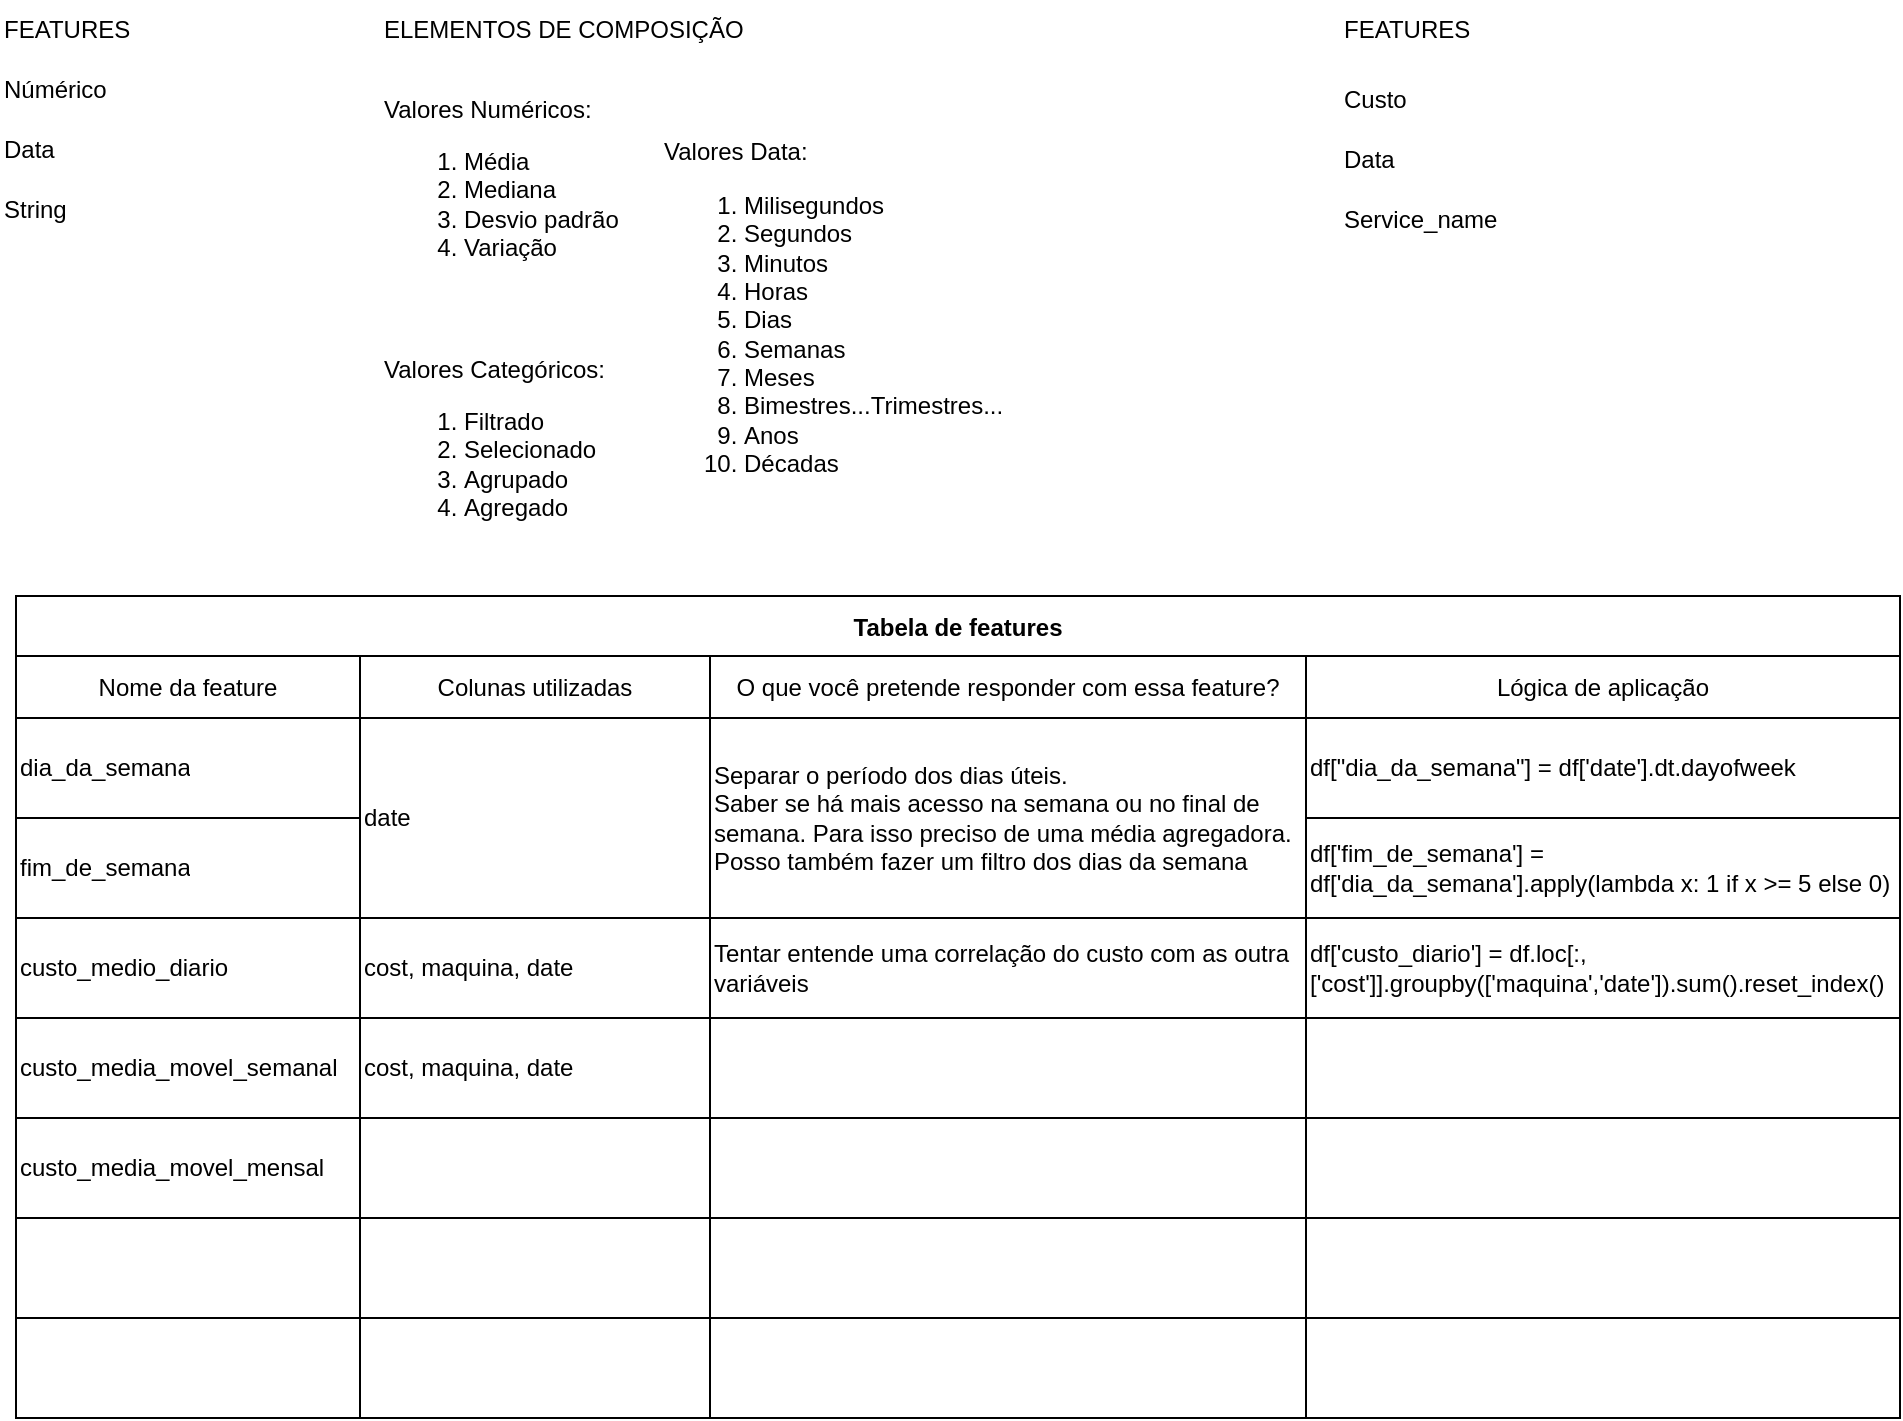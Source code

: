 <mxfile>
    <diagram id="KUyfYfS5ek2XAy6vOt01" name="Página-1">
        <mxGraphModel dx="818" dy="480" grid="1" gridSize="10" guides="1" tooltips="1" connect="1" arrows="1" fold="1" page="1" pageScale="1" pageWidth="1169" pageHeight="827" math="0" shadow="0">
            <root>
                <mxCell id="0"/>
                <mxCell id="1" parent="0"/>
                <mxCell id="2" value="Númérico" style="text;html=1;align=left;verticalAlign=middle;resizable=0;points=[];autosize=1;strokeColor=none;fillColor=none;" parent="1" vertex="1">
                    <mxGeometry x="10" y="70" width="70" height="30" as="geometry"/>
                </mxCell>
                <mxCell id="3" value="Data" style="text;html=1;align=left;verticalAlign=middle;resizable=0;points=[];autosize=1;strokeColor=none;fillColor=none;" parent="1" vertex="1">
                    <mxGeometry x="10" y="100" width="50" height="30" as="geometry"/>
                </mxCell>
                <mxCell id="5" value="ELEMENTOS DE COMPOSIÇÃO" style="text;html=1;align=left;verticalAlign=middle;resizable=0;points=[];autosize=1;strokeColor=none;fillColor=none;" parent="1" vertex="1">
                    <mxGeometry x="200" y="40" width="200" height="30" as="geometry"/>
                </mxCell>
                <mxCell id="6" value="FEATURES" style="text;html=1;align=left;verticalAlign=middle;resizable=0;points=[];autosize=1;strokeColor=none;fillColor=none;" parent="1" vertex="1">
                    <mxGeometry x="10" y="40" width="90" height="30" as="geometry"/>
                </mxCell>
                <mxCell id="7" value="Valores Numéricos:&lt;br&gt;&lt;ol&gt;&lt;li&gt;Média&lt;/li&gt;&lt;li&gt;Mediana&lt;/li&gt;&lt;li&gt;Desvio padrão&lt;/li&gt;&lt;li&gt;Variação&lt;/li&gt;&lt;/ol&gt;" style="text;html=1;align=left;verticalAlign=middle;resizable=0;points=[];autosize=1;strokeColor=none;fillColor=none;" parent="1" vertex="1">
                    <mxGeometry x="200" y="70" width="140" height="130" as="geometry"/>
                </mxCell>
                <mxCell id="10" value="Valores Categóricos:&lt;br&gt;&lt;ol&gt;&lt;li&gt;Filtrado&lt;/li&gt;&lt;li&gt;Selecionado&lt;/li&gt;&lt;li&gt;Agrupado&lt;/li&gt;&lt;li&gt;Agregado&lt;/li&gt;&lt;/ol&gt;" style="text;html=1;align=left;verticalAlign=middle;resizable=0;points=[];autosize=1;strokeColor=none;fillColor=none;" parent="1" vertex="1">
                    <mxGeometry x="200" y="200" width="130" height="130" as="geometry"/>
                </mxCell>
                <mxCell id="11" value="Custo&lt;br&gt;" style="text;html=1;align=left;verticalAlign=middle;resizable=0;points=[];autosize=1;strokeColor=none;fillColor=none;" parent="1" vertex="1">
                    <mxGeometry x="680" y="75" width="50" height="30" as="geometry"/>
                </mxCell>
                <mxCell id="12" value="Data" style="text;html=1;align=left;verticalAlign=middle;resizable=0;points=[];autosize=1;strokeColor=none;fillColor=none;" parent="1" vertex="1">
                    <mxGeometry x="680" y="105" width="50" height="30" as="geometry"/>
                </mxCell>
                <mxCell id="13" value="Service_name" style="text;html=1;align=left;verticalAlign=middle;resizable=0;points=[];autosize=1;strokeColor=none;fillColor=none;" parent="1" vertex="1">
                    <mxGeometry x="680" y="135" width="100" height="30" as="geometry"/>
                </mxCell>
                <mxCell id="14" value="FEATURES" style="text;html=1;align=left;verticalAlign=middle;resizable=0;points=[];autosize=1;strokeColor=none;fillColor=none;" parent="1" vertex="1">
                    <mxGeometry x="680" y="40" width="90" height="30" as="geometry"/>
                </mxCell>
                <mxCell id="23" value="Tabela de features" style="shape=table;startSize=30;container=1;collapsible=0;childLayout=tableLayout;fontStyle=1;align=center;fontFamily=Helvetica;fontSize=12;" parent="1" vertex="1">
                    <mxGeometry x="18" y="338" width="942" height="411" as="geometry"/>
                </mxCell>
                <mxCell id="24" value="" style="shape=tableRow;horizontal=0;startSize=0;swimlaneHead=0;swimlaneBody=0;top=0;left=0;bottom=0;right=0;collapsible=0;dropTarget=0;fillColor=none;points=[[0,0.5],[1,0.5]];portConstraint=eastwest;fontFamily=Helvetica;fontSize=12;" parent="23" vertex="1">
                    <mxGeometry y="30" width="942" height="31" as="geometry"/>
                </mxCell>
                <mxCell id="25" value="Nome da feature" style="shape=partialRectangle;html=1;whiteSpace=wrap;connectable=0;fillColor=none;top=0;left=0;bottom=0;right=0;overflow=hidden;fontFamily=Helvetica;fontSize=12;align=center;" parent="24" vertex="1">
                    <mxGeometry width="172" height="31" as="geometry">
                        <mxRectangle width="172" height="31" as="alternateBounds"/>
                    </mxGeometry>
                </mxCell>
                <mxCell id="39" value="Colunas utilizadas" style="shape=partialRectangle;html=1;whiteSpace=wrap;connectable=0;fillColor=none;top=0;left=0;bottom=0;right=0;overflow=hidden;fontFamily=Helvetica;fontSize=12;align=center;" parent="24" vertex="1">
                    <mxGeometry x="172" width="175" height="31" as="geometry">
                        <mxRectangle width="175" height="31" as="alternateBounds"/>
                    </mxGeometry>
                </mxCell>
                <mxCell id="26" value="&lt;span style=&quot;&quot;&gt;O que você pretende responder com essa feature?&lt;/span&gt;" style="shape=partialRectangle;html=1;whiteSpace=wrap;connectable=0;fillColor=none;top=0;left=0;bottom=0;right=0;overflow=hidden;fontFamily=Helvetica;fontSize=12;align=center;" parent="24" vertex="1">
                    <mxGeometry x="347" width="298" height="31" as="geometry">
                        <mxRectangle width="298" height="31" as="alternateBounds"/>
                    </mxGeometry>
                </mxCell>
                <mxCell id="47" value="Lógica de aplicação" style="shape=partialRectangle;html=1;whiteSpace=wrap;connectable=0;fillColor=none;top=0;left=0;bottom=0;right=0;overflow=hidden;fontFamily=Helvetica;fontSize=12;align=center;" parent="24" vertex="1">
                    <mxGeometry x="645" width="297" height="31" as="geometry">
                        <mxRectangle width="297" height="31" as="alternateBounds"/>
                    </mxGeometry>
                </mxCell>
                <mxCell id="28" value="" style="shape=tableRow;horizontal=0;startSize=0;swimlaneHead=0;swimlaneBody=0;top=0;left=0;bottom=0;right=0;collapsible=0;dropTarget=0;fillColor=none;points=[[0,0.5],[1,0.5]];portConstraint=eastwest;fontFamily=Helvetica;fontSize=12;" parent="23" vertex="1">
                    <mxGeometry y="61" width="942" height="50" as="geometry"/>
                </mxCell>
                <mxCell id="29" value="dia_da_semana" style="shape=partialRectangle;html=1;whiteSpace=wrap;connectable=0;fillColor=none;top=0;left=0;bottom=0;right=0;overflow=hidden;fontFamily=Helvetica;fontSize=12;align=left;" parent="28" vertex="1">
                    <mxGeometry width="172" height="50" as="geometry">
                        <mxRectangle width="172" height="50" as="alternateBounds"/>
                    </mxGeometry>
                </mxCell>
                <mxCell id="40" value="date" style="shape=partialRectangle;html=1;whiteSpace=wrap;connectable=0;fillColor=none;top=0;left=0;bottom=0;right=0;overflow=hidden;fontFamily=Helvetica;fontSize=12;align=left;rowspan=2;colspan=1;" parent="28" vertex="1">
                    <mxGeometry x="172" width="175" height="100" as="geometry">
                        <mxRectangle width="175" height="50" as="alternateBounds"/>
                    </mxGeometry>
                </mxCell>
                <mxCell id="30" value="Separar o período dos dias úteis.&lt;br&gt;Saber se há mais acesso na semana ou no final de semana. Para isso preciso de uma média agregadora.&lt;br&gt;Posso também fazer um filtro dos dias da semana" style="shape=partialRectangle;html=1;whiteSpace=wrap;connectable=0;fillColor=none;top=0;left=0;bottom=0;right=0;overflow=hidden;fontFamily=Helvetica;fontSize=12;align=left;rowspan=2;colspan=1;" parent="28" vertex="1">
                    <mxGeometry x="347" width="298" height="100" as="geometry">
                        <mxRectangle width="298" height="50" as="alternateBounds"/>
                    </mxGeometry>
                </mxCell>
                <mxCell id="48" value="df[&quot;dia_da_semana&quot;] = df['date'].dt.dayofweek" style="shape=partialRectangle;html=1;whiteSpace=wrap;connectable=0;fillColor=none;top=0;left=0;bottom=0;right=0;overflow=hidden;fontFamily=Helvetica;fontSize=12;align=left;" parent="28" vertex="1">
                    <mxGeometry x="645" width="297" height="50" as="geometry">
                        <mxRectangle width="297" height="50" as="alternateBounds"/>
                    </mxGeometry>
                </mxCell>
                <mxCell id="50" style="shape=tableRow;horizontal=0;startSize=0;swimlaneHead=0;swimlaneBody=0;top=0;left=0;bottom=0;right=0;collapsible=0;dropTarget=0;fillColor=none;points=[[0,0.5],[1,0.5]];portConstraint=eastwest;fontFamily=Helvetica;fontSize=12;" parent="23" vertex="1">
                    <mxGeometry y="111" width="942" height="50" as="geometry"/>
                </mxCell>
                <mxCell id="51" value="fim_de_semana" style="shape=partialRectangle;html=1;whiteSpace=wrap;connectable=0;fillColor=none;top=0;left=0;bottom=0;right=0;overflow=hidden;fontFamily=Helvetica;fontSize=12;align=left;" parent="50" vertex="1">
                    <mxGeometry width="172" height="50" as="geometry">
                        <mxRectangle width="172" height="50" as="alternateBounds"/>
                    </mxGeometry>
                </mxCell>
                <mxCell id="52" value="" style="shape=partialRectangle;html=1;whiteSpace=wrap;connectable=0;fillColor=none;top=0;left=0;bottom=0;right=0;overflow=hidden;fontFamily=Helvetica;fontSize=12;align=left;" parent="50" vertex="1" visible="0">
                    <mxGeometry x="172" width="175" height="50" as="geometry">
                        <mxRectangle width="175" height="50" as="alternateBounds"/>
                    </mxGeometry>
                </mxCell>
                <mxCell id="54" style="shape=partialRectangle;html=1;whiteSpace=wrap;connectable=0;fillColor=none;top=0;left=0;bottom=0;right=0;overflow=hidden;fontFamily=Helvetica;fontSize=12;align=left;" parent="50" vertex="1" visible="0">
                    <mxGeometry x="347" width="298" height="50" as="geometry">
                        <mxRectangle width="298" height="50" as="alternateBounds"/>
                    </mxGeometry>
                </mxCell>
                <mxCell id="55" value="df['fim_de_semana'] = df['dia_da_semana'].apply(lambda x: 1 if x &amp;gt;= 5 else 0)" style="shape=partialRectangle;html=1;whiteSpace=wrap;connectable=0;fillColor=none;top=0;left=0;bottom=0;right=0;overflow=hidden;fontFamily=Helvetica;fontSize=12;align=left;" parent="50" vertex="1">
                    <mxGeometry x="645" width="297" height="50" as="geometry">
                        <mxRectangle width="297" height="50" as="alternateBounds"/>
                    </mxGeometry>
                </mxCell>
                <mxCell id="80" style="shape=tableRow;horizontal=0;startSize=0;swimlaneHead=0;swimlaneBody=0;top=0;left=0;bottom=0;right=0;collapsible=0;dropTarget=0;fillColor=none;points=[[0,0.5],[1,0.5]];portConstraint=eastwest;fontFamily=Helvetica;fontSize=12;" parent="23" vertex="1">
                    <mxGeometry y="161" width="942" height="50" as="geometry"/>
                </mxCell>
                <mxCell id="81" value="custo_medio_diario" style="shape=partialRectangle;html=1;whiteSpace=wrap;connectable=0;fillColor=none;top=0;left=0;bottom=0;right=0;overflow=hidden;fontFamily=Helvetica;fontSize=12;align=left;" parent="80" vertex="1">
                    <mxGeometry width="172" height="50" as="geometry">
                        <mxRectangle width="172" height="50" as="alternateBounds"/>
                    </mxGeometry>
                </mxCell>
                <mxCell id="82" value="cost, maquina, date" style="shape=partialRectangle;html=1;whiteSpace=wrap;connectable=0;fillColor=none;top=0;left=0;bottom=0;right=0;overflow=hidden;fontFamily=Helvetica;fontSize=12;align=left;" parent="80" vertex="1">
                    <mxGeometry x="172" width="175" height="50" as="geometry">
                        <mxRectangle width="175" height="50" as="alternateBounds"/>
                    </mxGeometry>
                </mxCell>
                <mxCell id="84" value="Tentar entende uma correlação do custo com as outra variáveis" style="shape=partialRectangle;html=1;whiteSpace=wrap;connectable=0;fillColor=none;top=0;left=0;bottom=0;right=0;overflow=hidden;fontFamily=Helvetica;fontSize=12;align=left;" parent="80" vertex="1">
                    <mxGeometry x="347" width="298" height="50" as="geometry">
                        <mxRectangle width="298" height="50" as="alternateBounds"/>
                    </mxGeometry>
                </mxCell>
                <mxCell id="85" value="df['custo_diario'] = df.loc[:,['cost']].groupby(['maquina','date']).sum().reset_index()" style="shape=partialRectangle;html=1;whiteSpace=wrap;connectable=0;fillColor=none;top=0;left=0;bottom=0;right=0;overflow=hidden;fontFamily=Helvetica;fontSize=12;align=left;" parent="80" vertex="1">
                    <mxGeometry x="645" width="297" height="50" as="geometry">
                        <mxRectangle width="297" height="50" as="alternateBounds"/>
                    </mxGeometry>
                </mxCell>
                <mxCell id="74" style="shape=tableRow;horizontal=0;startSize=0;swimlaneHead=0;swimlaneBody=0;top=0;left=0;bottom=0;right=0;collapsible=0;dropTarget=0;fillColor=none;points=[[0,0.5],[1,0.5]];portConstraint=eastwest;fontFamily=Helvetica;fontSize=12;" parent="23" vertex="1">
                    <mxGeometry y="211" width="942" height="50" as="geometry"/>
                </mxCell>
                <mxCell id="75" value="custo_media_movel_semanal" style="shape=partialRectangle;html=1;whiteSpace=wrap;connectable=0;fillColor=none;top=0;left=0;bottom=0;right=0;overflow=hidden;fontFamily=Helvetica;fontSize=12;align=left;" parent="74" vertex="1">
                    <mxGeometry width="172" height="50" as="geometry">
                        <mxRectangle width="172" height="50" as="alternateBounds"/>
                    </mxGeometry>
                </mxCell>
                <mxCell id="76" value="cost, maquina, date" style="shape=partialRectangle;html=1;whiteSpace=wrap;connectable=0;fillColor=none;top=0;left=0;bottom=0;right=0;overflow=hidden;fontFamily=Helvetica;fontSize=12;align=left;" parent="74" vertex="1">
                    <mxGeometry x="172" width="175" height="50" as="geometry">
                        <mxRectangle width="175" height="50" as="alternateBounds"/>
                    </mxGeometry>
                </mxCell>
                <mxCell id="78" style="shape=partialRectangle;html=1;whiteSpace=wrap;connectable=0;fillColor=none;top=0;left=0;bottom=0;right=0;overflow=hidden;fontFamily=Helvetica;fontSize=12;align=left;" parent="74" vertex="1">
                    <mxGeometry x="347" width="298" height="50" as="geometry">
                        <mxRectangle width="298" height="50" as="alternateBounds"/>
                    </mxGeometry>
                </mxCell>
                <mxCell id="79" style="shape=partialRectangle;html=1;whiteSpace=wrap;connectable=0;fillColor=none;top=0;left=0;bottom=0;right=0;overflow=hidden;fontFamily=Helvetica;fontSize=12;align=left;" parent="74" vertex="1">
                    <mxGeometry x="645" width="297" height="50" as="geometry">
                        <mxRectangle width="297" height="50" as="alternateBounds"/>
                    </mxGeometry>
                </mxCell>
                <mxCell id="68" style="shape=tableRow;horizontal=0;startSize=0;swimlaneHead=0;swimlaneBody=0;top=0;left=0;bottom=0;right=0;collapsible=0;dropTarget=0;fillColor=none;points=[[0,0.5],[1,0.5]];portConstraint=eastwest;fontFamily=Helvetica;fontSize=12;" parent="23" vertex="1">
                    <mxGeometry y="261" width="942" height="50" as="geometry"/>
                </mxCell>
                <mxCell id="69" value="custo_media_movel_mensal" style="shape=partialRectangle;html=1;whiteSpace=wrap;connectable=0;fillColor=none;top=0;left=0;bottom=0;right=0;overflow=hidden;fontFamily=Helvetica;fontSize=12;align=left;" parent="68" vertex="1">
                    <mxGeometry width="172" height="50" as="geometry">
                        <mxRectangle width="172" height="50" as="alternateBounds"/>
                    </mxGeometry>
                </mxCell>
                <mxCell id="70" style="shape=partialRectangle;html=1;whiteSpace=wrap;connectable=0;fillColor=none;top=0;left=0;bottom=0;right=0;overflow=hidden;fontFamily=Helvetica;fontSize=12;align=left;" parent="68" vertex="1">
                    <mxGeometry x="172" width="175" height="50" as="geometry">
                        <mxRectangle width="175" height="50" as="alternateBounds"/>
                    </mxGeometry>
                </mxCell>
                <mxCell id="72" style="shape=partialRectangle;html=1;whiteSpace=wrap;connectable=0;fillColor=none;top=0;left=0;bottom=0;right=0;overflow=hidden;fontFamily=Helvetica;fontSize=12;align=left;" parent="68" vertex="1">
                    <mxGeometry x="347" width="298" height="50" as="geometry">
                        <mxRectangle width="298" height="50" as="alternateBounds"/>
                    </mxGeometry>
                </mxCell>
                <mxCell id="73" style="shape=partialRectangle;html=1;whiteSpace=wrap;connectable=0;fillColor=none;top=0;left=0;bottom=0;right=0;overflow=hidden;fontFamily=Helvetica;fontSize=12;align=left;" parent="68" vertex="1">
                    <mxGeometry x="645" width="297" height="50" as="geometry">
                        <mxRectangle width="297" height="50" as="alternateBounds"/>
                    </mxGeometry>
                </mxCell>
                <mxCell id="62" style="shape=tableRow;horizontal=0;startSize=0;swimlaneHead=0;swimlaneBody=0;top=0;left=0;bottom=0;right=0;collapsible=0;dropTarget=0;fillColor=none;points=[[0,0.5],[1,0.5]];portConstraint=eastwest;fontFamily=Helvetica;fontSize=12;" parent="23" vertex="1">
                    <mxGeometry y="311" width="942" height="50" as="geometry"/>
                </mxCell>
                <mxCell id="63" style="shape=partialRectangle;html=1;whiteSpace=wrap;connectable=0;fillColor=none;top=0;left=0;bottom=0;right=0;overflow=hidden;fontFamily=Helvetica;fontSize=12;align=left;" parent="62" vertex="1">
                    <mxGeometry width="172" height="50" as="geometry">
                        <mxRectangle width="172" height="50" as="alternateBounds"/>
                    </mxGeometry>
                </mxCell>
                <mxCell id="64" style="shape=partialRectangle;html=1;whiteSpace=wrap;connectable=0;fillColor=none;top=0;left=0;bottom=0;right=0;overflow=hidden;fontFamily=Helvetica;fontSize=12;align=left;" parent="62" vertex="1">
                    <mxGeometry x="172" width="175" height="50" as="geometry">
                        <mxRectangle width="175" height="50" as="alternateBounds"/>
                    </mxGeometry>
                </mxCell>
                <mxCell id="66" style="shape=partialRectangle;html=1;whiteSpace=wrap;connectable=0;fillColor=none;top=0;left=0;bottom=0;right=0;overflow=hidden;fontFamily=Helvetica;fontSize=12;align=left;" parent="62" vertex="1">
                    <mxGeometry x="347" width="298" height="50" as="geometry">
                        <mxRectangle width="298" height="50" as="alternateBounds"/>
                    </mxGeometry>
                </mxCell>
                <mxCell id="67" style="shape=partialRectangle;html=1;whiteSpace=wrap;connectable=0;fillColor=none;top=0;left=0;bottom=0;right=0;overflow=hidden;fontFamily=Helvetica;fontSize=12;align=left;" parent="62" vertex="1">
                    <mxGeometry x="645" width="297" height="50" as="geometry">
                        <mxRectangle width="297" height="50" as="alternateBounds"/>
                    </mxGeometry>
                </mxCell>
                <mxCell id="56" style="shape=tableRow;horizontal=0;startSize=0;swimlaneHead=0;swimlaneBody=0;top=0;left=0;bottom=0;right=0;collapsible=0;dropTarget=0;fillColor=none;points=[[0,0.5],[1,0.5]];portConstraint=eastwest;fontFamily=Helvetica;fontSize=12;align=left;" parent="23" vertex="1">
                    <mxGeometry y="361" width="942" height="50" as="geometry"/>
                </mxCell>
                <mxCell id="57" style="shape=partialRectangle;html=1;whiteSpace=wrap;connectable=0;fillColor=none;top=0;left=0;bottom=0;right=0;overflow=hidden;fontFamily=Helvetica;fontSize=12;align=left;" parent="56" vertex="1">
                    <mxGeometry width="172" height="50" as="geometry">
                        <mxRectangle width="172" height="50" as="alternateBounds"/>
                    </mxGeometry>
                </mxCell>
                <mxCell id="58" style="shape=partialRectangle;html=1;whiteSpace=wrap;connectable=0;fillColor=none;top=0;left=0;bottom=0;right=0;overflow=hidden;fontFamily=Helvetica;fontSize=12;align=left;" parent="56" vertex="1">
                    <mxGeometry x="172" width="175" height="50" as="geometry">
                        <mxRectangle width="175" height="50" as="alternateBounds"/>
                    </mxGeometry>
                </mxCell>
                <mxCell id="60" style="shape=partialRectangle;html=1;whiteSpace=wrap;connectable=0;fillColor=none;top=0;left=0;bottom=0;right=0;overflow=hidden;fontFamily=Helvetica;fontSize=12;align=left;" parent="56" vertex="1">
                    <mxGeometry x="347" width="298" height="50" as="geometry">
                        <mxRectangle width="298" height="50" as="alternateBounds"/>
                    </mxGeometry>
                </mxCell>
                <mxCell id="61" style="shape=partialRectangle;html=1;whiteSpace=wrap;connectable=0;fillColor=none;top=0;left=0;bottom=0;right=0;overflow=hidden;fontFamily=Helvetica;fontSize=12;align=left;" parent="56" vertex="1">
                    <mxGeometry x="645" width="297" height="50" as="geometry">
                        <mxRectangle width="297" height="50" as="alternateBounds"/>
                    </mxGeometry>
                </mxCell>
                <mxCell id="86" value="String" style="text;html=1;align=left;verticalAlign=middle;resizable=0;points=[];autosize=1;strokeColor=none;fillColor=none;fontSize=12;fontFamily=Helvetica;" parent="1" vertex="1">
                    <mxGeometry x="10" y="130" width="50" height="30" as="geometry"/>
                </mxCell>
                <mxCell id="87" value="Valores Data:&lt;br&gt;&lt;ol&gt;&lt;li&gt;Milisegundos&lt;/li&gt;&lt;li&gt;Segundos&lt;/li&gt;&lt;li&gt;Minutos&lt;/li&gt;&lt;li&gt;Horas&lt;/li&gt;&lt;li&gt;Dias&lt;/li&gt;&lt;li&gt;Semanas&lt;/li&gt;&lt;li&gt;Meses&lt;/li&gt;&lt;li&gt;Bimestres...Trimestres...&lt;/li&gt;&lt;li&gt;Anos&lt;/li&gt;&lt;li&gt;Décadas&lt;/li&gt;&lt;/ol&gt;" style="text;html=1;align=left;verticalAlign=middle;resizable=0;points=[];autosize=1;strokeColor=none;fillColor=none;fontSize=12;fontFamily=Helvetica;" parent="1" vertex="1">
                    <mxGeometry x="340" y="70" width="190" height="260" as="geometry"/>
                </mxCell>
            </root>
        </mxGraphModel>
    </diagram>
</mxfile>
